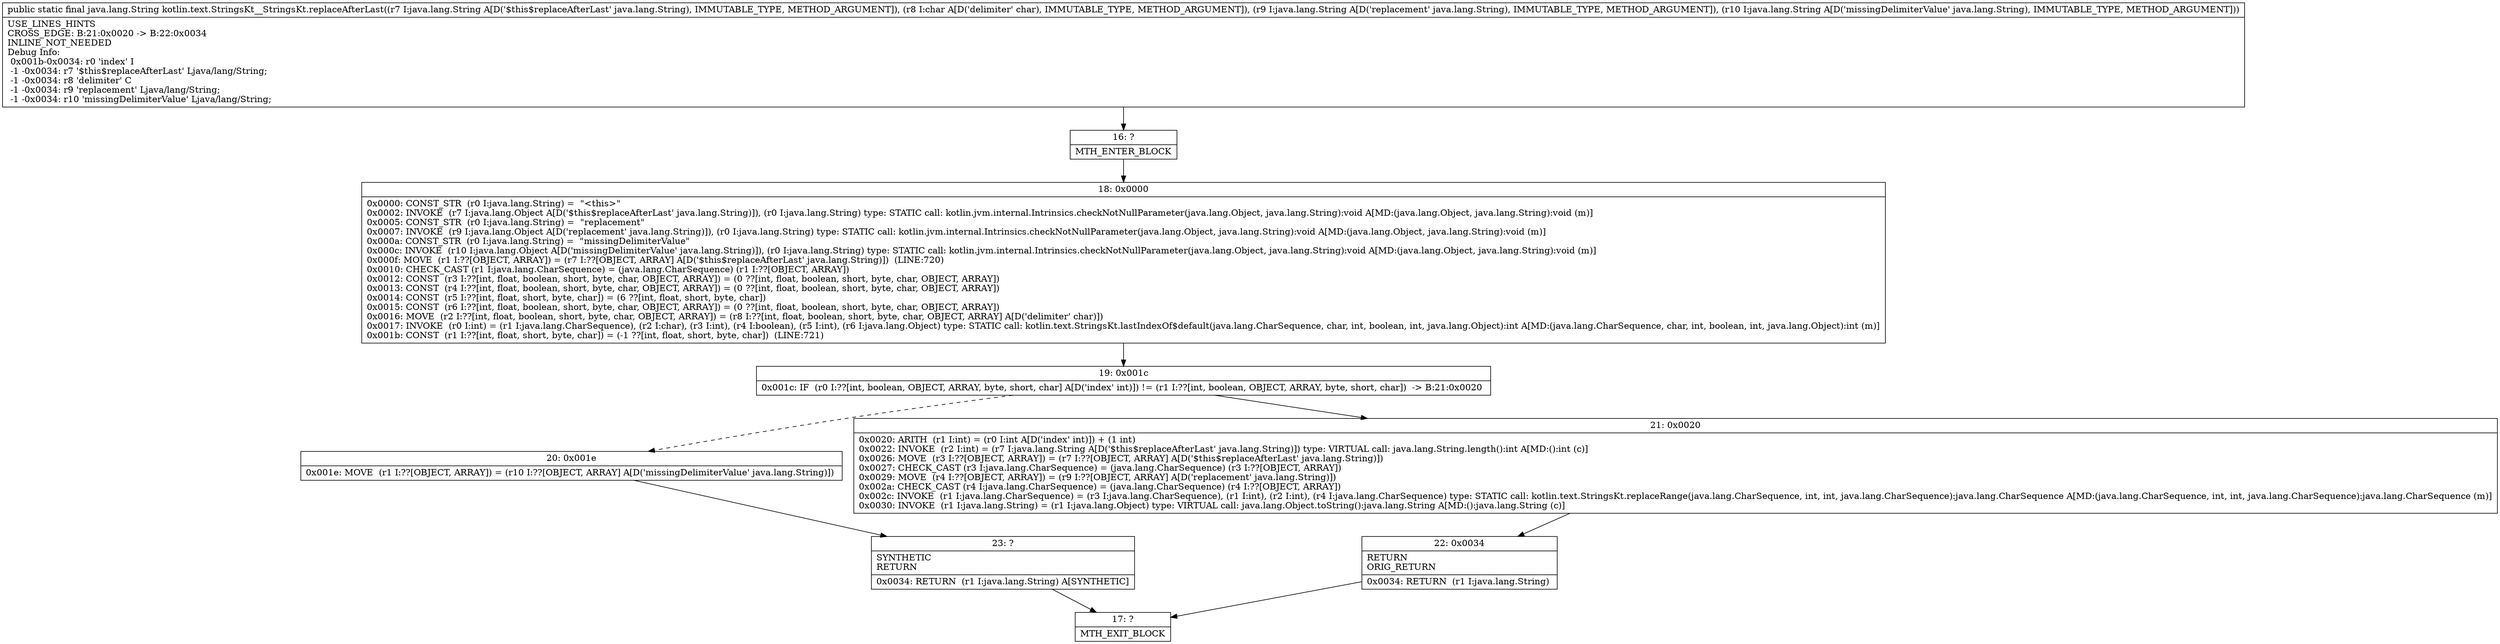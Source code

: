 digraph "CFG forkotlin.text.StringsKt__StringsKt.replaceAfterLast(Ljava\/lang\/String;CLjava\/lang\/String;Ljava\/lang\/String;)Ljava\/lang\/String;" {
Node_16 [shape=record,label="{16\:\ ?|MTH_ENTER_BLOCK\l}"];
Node_18 [shape=record,label="{18\:\ 0x0000|0x0000: CONST_STR  (r0 I:java.lang.String) =  \"\<this\>\" \l0x0002: INVOKE  (r7 I:java.lang.Object A[D('$this$replaceAfterLast' java.lang.String)]), (r0 I:java.lang.String) type: STATIC call: kotlin.jvm.internal.Intrinsics.checkNotNullParameter(java.lang.Object, java.lang.String):void A[MD:(java.lang.Object, java.lang.String):void (m)]\l0x0005: CONST_STR  (r0 I:java.lang.String) =  \"replacement\" \l0x0007: INVOKE  (r9 I:java.lang.Object A[D('replacement' java.lang.String)]), (r0 I:java.lang.String) type: STATIC call: kotlin.jvm.internal.Intrinsics.checkNotNullParameter(java.lang.Object, java.lang.String):void A[MD:(java.lang.Object, java.lang.String):void (m)]\l0x000a: CONST_STR  (r0 I:java.lang.String) =  \"missingDelimiterValue\" \l0x000c: INVOKE  (r10 I:java.lang.Object A[D('missingDelimiterValue' java.lang.String)]), (r0 I:java.lang.String) type: STATIC call: kotlin.jvm.internal.Intrinsics.checkNotNullParameter(java.lang.Object, java.lang.String):void A[MD:(java.lang.Object, java.lang.String):void (m)]\l0x000f: MOVE  (r1 I:??[OBJECT, ARRAY]) = (r7 I:??[OBJECT, ARRAY] A[D('$this$replaceAfterLast' java.lang.String)])  (LINE:720)\l0x0010: CHECK_CAST (r1 I:java.lang.CharSequence) = (java.lang.CharSequence) (r1 I:??[OBJECT, ARRAY]) \l0x0012: CONST  (r3 I:??[int, float, boolean, short, byte, char, OBJECT, ARRAY]) = (0 ??[int, float, boolean, short, byte, char, OBJECT, ARRAY]) \l0x0013: CONST  (r4 I:??[int, float, boolean, short, byte, char, OBJECT, ARRAY]) = (0 ??[int, float, boolean, short, byte, char, OBJECT, ARRAY]) \l0x0014: CONST  (r5 I:??[int, float, short, byte, char]) = (6 ??[int, float, short, byte, char]) \l0x0015: CONST  (r6 I:??[int, float, boolean, short, byte, char, OBJECT, ARRAY]) = (0 ??[int, float, boolean, short, byte, char, OBJECT, ARRAY]) \l0x0016: MOVE  (r2 I:??[int, float, boolean, short, byte, char, OBJECT, ARRAY]) = (r8 I:??[int, float, boolean, short, byte, char, OBJECT, ARRAY] A[D('delimiter' char)]) \l0x0017: INVOKE  (r0 I:int) = (r1 I:java.lang.CharSequence), (r2 I:char), (r3 I:int), (r4 I:boolean), (r5 I:int), (r6 I:java.lang.Object) type: STATIC call: kotlin.text.StringsKt.lastIndexOf$default(java.lang.CharSequence, char, int, boolean, int, java.lang.Object):int A[MD:(java.lang.CharSequence, char, int, boolean, int, java.lang.Object):int (m)]\l0x001b: CONST  (r1 I:??[int, float, short, byte, char]) = (\-1 ??[int, float, short, byte, char])  (LINE:721)\l}"];
Node_19 [shape=record,label="{19\:\ 0x001c|0x001c: IF  (r0 I:??[int, boolean, OBJECT, ARRAY, byte, short, char] A[D('index' int)]) != (r1 I:??[int, boolean, OBJECT, ARRAY, byte, short, char])  \-\> B:21:0x0020 \l}"];
Node_20 [shape=record,label="{20\:\ 0x001e|0x001e: MOVE  (r1 I:??[OBJECT, ARRAY]) = (r10 I:??[OBJECT, ARRAY] A[D('missingDelimiterValue' java.lang.String)]) \l}"];
Node_23 [shape=record,label="{23\:\ ?|SYNTHETIC\lRETURN\l|0x0034: RETURN  (r1 I:java.lang.String) A[SYNTHETIC]\l}"];
Node_17 [shape=record,label="{17\:\ ?|MTH_EXIT_BLOCK\l}"];
Node_21 [shape=record,label="{21\:\ 0x0020|0x0020: ARITH  (r1 I:int) = (r0 I:int A[D('index' int)]) + (1 int) \l0x0022: INVOKE  (r2 I:int) = (r7 I:java.lang.String A[D('$this$replaceAfterLast' java.lang.String)]) type: VIRTUAL call: java.lang.String.length():int A[MD:():int (c)]\l0x0026: MOVE  (r3 I:??[OBJECT, ARRAY]) = (r7 I:??[OBJECT, ARRAY] A[D('$this$replaceAfterLast' java.lang.String)]) \l0x0027: CHECK_CAST (r3 I:java.lang.CharSequence) = (java.lang.CharSequence) (r3 I:??[OBJECT, ARRAY]) \l0x0029: MOVE  (r4 I:??[OBJECT, ARRAY]) = (r9 I:??[OBJECT, ARRAY] A[D('replacement' java.lang.String)]) \l0x002a: CHECK_CAST (r4 I:java.lang.CharSequence) = (java.lang.CharSequence) (r4 I:??[OBJECT, ARRAY]) \l0x002c: INVOKE  (r1 I:java.lang.CharSequence) = (r3 I:java.lang.CharSequence), (r1 I:int), (r2 I:int), (r4 I:java.lang.CharSequence) type: STATIC call: kotlin.text.StringsKt.replaceRange(java.lang.CharSequence, int, int, java.lang.CharSequence):java.lang.CharSequence A[MD:(java.lang.CharSequence, int, int, java.lang.CharSequence):java.lang.CharSequence (m)]\l0x0030: INVOKE  (r1 I:java.lang.String) = (r1 I:java.lang.Object) type: VIRTUAL call: java.lang.Object.toString():java.lang.String A[MD:():java.lang.String (c)]\l}"];
Node_22 [shape=record,label="{22\:\ 0x0034|RETURN\lORIG_RETURN\l|0x0034: RETURN  (r1 I:java.lang.String) \l}"];
MethodNode[shape=record,label="{public static final java.lang.String kotlin.text.StringsKt__StringsKt.replaceAfterLast((r7 I:java.lang.String A[D('$this$replaceAfterLast' java.lang.String), IMMUTABLE_TYPE, METHOD_ARGUMENT]), (r8 I:char A[D('delimiter' char), IMMUTABLE_TYPE, METHOD_ARGUMENT]), (r9 I:java.lang.String A[D('replacement' java.lang.String), IMMUTABLE_TYPE, METHOD_ARGUMENT]), (r10 I:java.lang.String A[D('missingDelimiterValue' java.lang.String), IMMUTABLE_TYPE, METHOD_ARGUMENT]))  | USE_LINES_HINTS\lCROSS_EDGE: B:21:0x0020 \-\> B:22:0x0034\lINLINE_NOT_NEEDED\lDebug Info:\l  0x001b\-0x0034: r0 'index' I\l  \-1 \-0x0034: r7 '$this$replaceAfterLast' Ljava\/lang\/String;\l  \-1 \-0x0034: r8 'delimiter' C\l  \-1 \-0x0034: r9 'replacement' Ljava\/lang\/String;\l  \-1 \-0x0034: r10 'missingDelimiterValue' Ljava\/lang\/String;\l}"];
MethodNode -> Node_16;Node_16 -> Node_18;
Node_18 -> Node_19;
Node_19 -> Node_20[style=dashed];
Node_19 -> Node_21;
Node_20 -> Node_23;
Node_23 -> Node_17;
Node_21 -> Node_22;
Node_22 -> Node_17;
}

